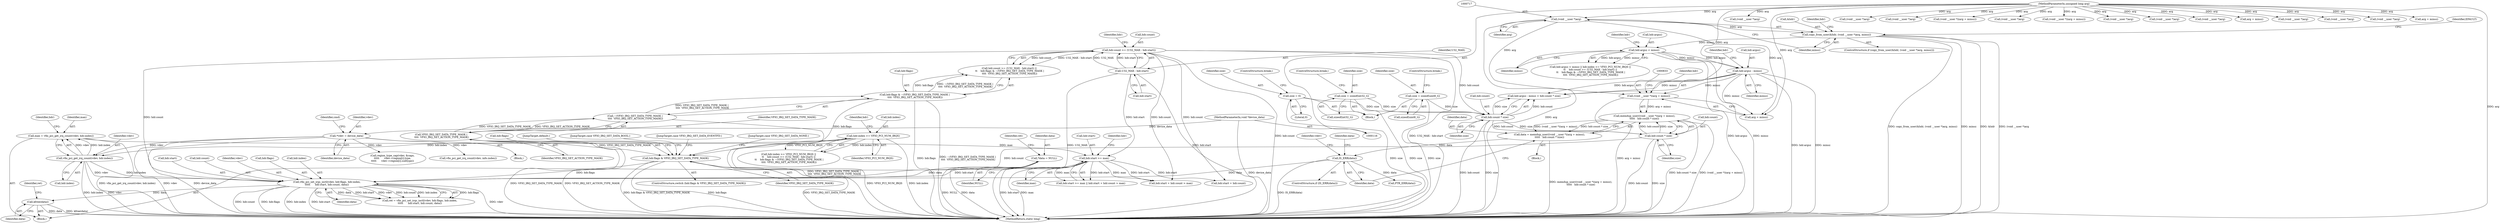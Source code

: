 digraph "0_linux_05692d7005a364add85c6e25a6c4447ce08f913a@API" {
"1000875" [label="(Call,kfree(data))"];
"1000855" [label="(Call,vfio_pci_set_irqs_ioctl(vdev, hdr.flags, hdr.index,\n\t\t\t\t\t      hdr.start, hdr.count, data))"];
"1000759" [label="(Call,vfio_pci_get_irq_count(vdev, hdr.index))"];
"1000122" [label="(Call,*vdev = device_data)"];
"1000117" [label="(MethodParameterIn,void *device_data)"];
"1000731" [label="(Call,hdr.index >= VFIO_PCI_NUM_IRQS)"];
"1000784" [label="(Call,hdr.flags & VFIO_IRQ_SET_DATA_TYPE_MASK)"];
"1000746" [label="(Call,hdr.flags & ~(VFIO_IRQ_SET_DATA_TYPE_MASK |\n \t\t\t\t  VFIO_IRQ_SET_ACTION_TYPE_MASK))"];
"1000750" [label="(Call,~(VFIO_IRQ_SET_DATA_TYPE_MASK |\n \t\t\t\t  VFIO_IRQ_SET_ACTION_TYPE_MASK))"];
"1000751" [label="(Call,VFIO_IRQ_SET_DATA_TYPE_MASK |\n \t\t\t\t  VFIO_IRQ_SET_ACTION_TYPE_MASK)"];
"1000766" [label="(Call,hdr.start >= max)"];
"1000741" [label="(Call,U32_MAX - hdr.start)"];
"1000757" [label="(Call,max = vfio_pci_get_irq_count(vdev, hdr.index))"];
"1000837" [label="(Call,hdr.count * size)"];
"1000821" [label="(Call,hdr.count * size)"];
"1000737" [label="(Call,hdr.count >= (U32_MAX - hdr.start))"];
"1000791" [label="(Call,size = 0)"];
"1000802" [label="(Call,size = sizeof(int32_t))"];
"1000796" [label="(Call,size = sizeof(uint8_t))"];
"1000843" [label="(Call,IS_ERR(data))"];
"1000829" [label="(Call,data = memdup_user((void __user *)(arg + minsz),\n\t\t\t\t\t   hdr.count * size))"];
"1000831" [label="(Call,memdup_user((void __user *)(arg + minsz),\n\t\t\t\t\t   hdr.count * size))"];
"1000832" [label="(Call,(void __user *)(arg + minsz))"];
"1000716" [label="(Call,(void __user *)arg)"];
"1000119" [label="(MethodParameterIn,unsigned long arg)"];
"1000816" [label="(Call,hdr.argsz - minsz)"];
"1000725" [label="(Call,hdr.argsz < minsz)"];
"1000713" [label="(Call,copy_from_user(&hdr, (void __user *)arg, minsz))"];
"1000704" [label="(Call,*data = NULL)"];
"1000716" [label="(Call,(void __user *)arg)"];
"1000866" [label="(Call,hdr.count)"];
"1000839" [label="(Identifier,hdr)"];
"1000743" [label="(Call,hdr.start)"];
"1000488" [label="(Call,region_type_cap(vdev, &caps,\n\t\t\t\t\t      vdev->region[i].type,\n\t\t\t\t\t      vdev->region[i].subtype))"];
"1000792" [label="(Identifier,size)"];
"1000725" [label="(Call,hdr.argsz < minsz)"];
"1000609" [label="(Call,(void __user *)arg)"];
"1000714" [label="(Call,&hdr)"];
"1000686" [label="(Call,(void __user *)arg)"];
"1001122" [label="(Call,(void __user *)arg)"];
"1000761" [label="(Call,hdr.index)"];
"1000797" [label="(Identifier,size)"];
"1001074" [label="(Call,(void __user *)(arg + minsz))"];
"1000733" [label="(Identifier,hdr)"];
"1000876" [label="(Identifier,data)"];
"1000806" [label="(ControlStructure,break;)"];
"1000823" [label="(Identifier,hdr)"];
"1000838" [label="(Call,hdr.count)"];
"1000834" [label="(Call,arg + minsz)"];
"1000758" [label="(Identifier,max)"];
"1000557" [label="(Call,(void __user *)arg)"];
"1001229" [label="(Call,(void __user *)(arg + minsz))"];
"1000815" [label="(Call,hdr.argsz - minsz < hdr.count * size)"];
"1000706" [label="(Identifier,NULL)"];
"1000798" [label="(Call,sizeof(uint8_t))"];
"1000730" [label="(Call,hdr.index >= VFIO_PCI_NUM_IRQS ||\n\t\t    hdr.count >= (U32_MAX - hdr.start) ||\n \t\t    hdr.flags & ~(VFIO_IRQ_SET_DATA_TYPE_MASK |\n \t\t\t\t  VFIO_IRQ_SET_ACTION_TYPE_MASK))"];
"1000724" [label="(Call,hdr.argsz < minsz || hdr.index >= VFIO_PCI_NUM_IRQS ||\n\t\t    hdr.count >= (U32_MAX - hdr.start) ||\n \t\t    hdr.flags & ~(VFIO_IRQ_SET_DATA_TYPE_MASK |\n \t\t\t\t  VFIO_IRQ_SET_ACTION_TYPE_MASK))"];
"1000800" [label="(ControlStructure,break;)"];
"1000747" [label="(Call,hdr.flags)"];
"1000771" [label="(Call,hdr.start + hdr.count > max)"];
"1000794" [label="(ControlStructure,break;)"];
"1000183" [label="(Call,(void __user *)arg)"];
"1000804" [label="(Call,sizeof(int32_t))"];
"1000760" [label="(Identifier,vdev)"];
"1000825" [label="(Identifier,size)"];
"1000732" [label="(Call,hdr.index)"];
"1000841" [label="(Identifier,size)"];
"1000843" [label="(Call,IS_ERR(data))"];
"1000869" [label="(Identifier,data)"];
"1000737" [label="(Call,hdr.count >= (U32_MAX - hdr.start))"];
"1000831" [label="(Call,memdup_user((void __user *)(arg + minsz),\n\t\t\t\t\t   hdr.count * size))"];
"1000700" [label="(Block,)"];
"1000817" [label="(Call,hdr.argsz)"];
"1000719" [label="(Identifier,minsz)"];
"1000768" [label="(Identifier,hdr)"];
"1000801" [label="(JumpTarget,case VFIO_IRQ_SET_DATA_EVENTFD:)"];
"1000748" [label="(Identifier,hdr)"];
"1000735" [label="(Identifier,VFIO_PCI_NUM_IRQS)"];
"1000774" [label="(Identifier,hdr)"];
"1001380" [label="(MethodReturn,static long)"];
"1000832" [label="(Call,(void __user *)(arg + minsz))"];
"1000856" [label="(Identifier,vdev)"];
"1000790" [label="(JumpTarget,case VFIO_IRQ_SET_DATA_NONE:)"];
"1000119" [label="(MethodParameterIn,unsigned long arg)"];
"1000727" [label="(Identifier,hdr)"];
"1000759" [label="(Call,vfio_pci_get_irq_count(vdev, hdr.index))"];
"1000847" [label="(Identifier,data)"];
"1000750" [label="(Call,~(VFIO_IRQ_SET_DATA_TYPE_MASK |\n \t\t\t\t  VFIO_IRQ_SET_ACTION_TYPE_MASK))"];
"1000820" [label="(Identifier,minsz)"];
"1000875" [label="(Call,kfree(data))"];
"1000712" [label="(ControlStructure,if (copy_from_user(&hdr, (void __user *)arg, minsz)))"];
"1000659" [label="(Call,vfio_pci_get_irq_count(vdev, info.index))"];
"1000783" [label="(ControlStructure,switch (hdr.flags & VFIO_IRQ_SET_DATA_TYPE_MASK))"];
"1000851" [label="(Identifier,vdev)"];
"1000802" [label="(Call,size = sizeof(int32_t))"];
"1000767" [label="(Call,hdr.start)"];
"1000738" [label="(Call,hdr.count)"];
"1000770" [label="(Identifier,max)"];
"1000710" [label="(Identifier,ret)"];
"1000791" [label="(Call,size = 0)"];
"1000765" [label="(Call,hdr.start >= max || hdr.start + hdr.count > max)"];
"1000857" [label="(Call,hdr.flags)"];
"1000846" [label="(Call,PTR_ERR(data))"];
"1000136" [label="(Call,(void __user *)arg)"];
"1000718" [label="(Identifier,arg)"];
"1000842" [label="(ControlStructure,if (IS_ERR(data)))"];
"1000796" [label="(Call,size = sizeof(uint8_t))"];
"1000785" [label="(Call,hdr.flags)"];
"1000860" [label="(Call,hdr.index)"];
"1000123" [label="(Identifier,vdev)"];
"1000120" [label="(Block,)"];
"1000739" [label="(Identifier,hdr)"];
"1000793" [label="(Literal,0)"];
"1000813" [label="(Block,)"];
"1000117" [label="(MethodParameterIn,void *device_data)"];
"1000212" [label="(Call,(void __user *)arg)"];
"1001231" [label="(Call,arg + minsz)"];
"1000731" [label="(Call,hdr.index >= VFIO_PCI_NUM_IRQS)"];
"1000844" [label="(Identifier,data)"];
"1000766" [label="(Call,hdr.start >= max)"];
"1000729" [label="(Identifier,minsz)"];
"1000124" [label="(Identifier,device_data)"];
"1000736" [label="(Call,hdr.count >= (U32_MAX - hdr.start) ||\n \t\t    hdr.flags & ~(VFIO_IRQ_SET_DATA_TYPE_MASK |\n \t\t\t\t  VFIO_IRQ_SET_ACTION_TYPE_MASK))"];
"1000722" [label="(Identifier,EFAULT)"];
"1000803" [label="(Identifier,size)"];
"1000807" [label="(JumpTarget,default:)"];
"1000788" [label="(Identifier,VFIO_IRQ_SET_DATA_TYPE_MASK)"];
"1000863" [label="(Call,hdr.start)"];
"1000816" [label="(Call,hdr.argsz - minsz)"];
"1000128" [label="(Identifier,cmd)"];
"1000821" [label="(Call,hdr.count * size)"];
"1000705" [label="(Identifier,data)"];
"1000784" [label="(Call,hdr.flags & VFIO_IRQ_SET_DATA_TYPE_MASK)"];
"1000855" [label="(Call,vfio_pci_set_irqs_ioctl(vdev, hdr.flags, hdr.index,\n\t\t\t\t\t      hdr.start, hdr.count, data))"];
"1000704" [label="(Call,*data = NULL)"];
"1000757" [label="(Call,max = vfio_pci_get_irq_count(vdev, hdr.index))"];
"1000853" [label="(Call,ret = vfio_pci_set_irqs_ioctl(vdev, hdr.flags, hdr.index,\n\t\t\t\t\t      hdr.start, hdr.count, data))"];
"1001058" [label="(Call,(void __user *)arg)"];
"1000752" [label="(Identifier,VFIO_IRQ_SET_DATA_TYPE_MASK)"];
"1000122" [label="(Call,*vdev = device_data)"];
"1000789" [label="(Block,)"];
"1000589" [label="(Call,(void __user *)arg)"];
"1000741" [label="(Call,U32_MAX - hdr.start)"];
"1000746" [label="(Call,hdr.flags & ~(VFIO_IRQ_SET_DATA_TYPE_MASK |\n \t\t\t\t  VFIO_IRQ_SET_ACTION_TYPE_MASK))"];
"1000795" [label="(JumpTarget,case VFIO_IRQ_SET_DATA_BOOL:)"];
"1000837" [label="(Call,hdr.count * size)"];
"1000822" [label="(Call,hdr.count)"];
"1000751" [label="(Call,VFIO_IRQ_SET_DATA_TYPE_MASK |\n \t\t\t\t  VFIO_IRQ_SET_ACTION_TYPE_MASK)"];
"1000922" [label="(Call,(void __user *)arg)"];
"1000753" [label="(Identifier,VFIO_IRQ_SET_ACTION_TYPE_MASK)"];
"1000713" [label="(Call,copy_from_user(&hdr, (void __user *)arg, minsz))"];
"1000772" [label="(Call,hdr.start + hdr.count)"];
"1000829" [label="(Call,data = memdup_user((void __user *)(arg + minsz),\n\t\t\t\t\t   hdr.count * size))"];
"1000830" [label="(Identifier,data)"];
"1000742" [label="(Identifier,U32_MAX)"];
"1000878" [label="(Identifier,ret)"];
"1000726" [label="(Call,hdr.argsz)"];
"1001076" [label="(Call,arg + minsz)"];
"1000875" -> "1000700"  [label="AST: "];
"1000875" -> "1000876"  [label="CFG: "];
"1000876" -> "1000875"  [label="AST: "];
"1000878" -> "1000875"  [label="CFG: "];
"1000875" -> "1001380"  [label="DDG: data"];
"1000875" -> "1001380"  [label="DDG: kfree(data)"];
"1000855" -> "1000875"  [label="DDG: data"];
"1000855" -> "1000853"  [label="AST: "];
"1000855" -> "1000869"  [label="CFG: "];
"1000856" -> "1000855"  [label="AST: "];
"1000857" -> "1000855"  [label="AST: "];
"1000860" -> "1000855"  [label="AST: "];
"1000863" -> "1000855"  [label="AST: "];
"1000866" -> "1000855"  [label="AST: "];
"1000869" -> "1000855"  [label="AST: "];
"1000853" -> "1000855"  [label="CFG: "];
"1000855" -> "1001380"  [label="DDG: hdr.count"];
"1000855" -> "1001380"  [label="DDG: hdr.flags"];
"1000855" -> "1001380"  [label="DDG: hdr.index"];
"1000855" -> "1001380"  [label="DDG: hdr.start"];
"1000855" -> "1001380"  [label="DDG: vdev"];
"1000855" -> "1000853"  [label="DDG: hdr.flags"];
"1000855" -> "1000853"  [label="DDG: data"];
"1000855" -> "1000853"  [label="DDG: hdr.start"];
"1000855" -> "1000853"  [label="DDG: vdev"];
"1000855" -> "1000853"  [label="DDG: hdr.count"];
"1000855" -> "1000853"  [label="DDG: hdr.index"];
"1000759" -> "1000855"  [label="DDG: vdev"];
"1000759" -> "1000855"  [label="DDG: hdr.index"];
"1000784" -> "1000855"  [label="DDG: hdr.flags"];
"1000766" -> "1000855"  [label="DDG: hdr.start"];
"1000837" -> "1000855"  [label="DDG: hdr.count"];
"1000737" -> "1000855"  [label="DDG: hdr.count"];
"1000843" -> "1000855"  [label="DDG: data"];
"1000704" -> "1000855"  [label="DDG: data"];
"1000759" -> "1000757"  [label="AST: "];
"1000759" -> "1000761"  [label="CFG: "];
"1000760" -> "1000759"  [label="AST: "];
"1000761" -> "1000759"  [label="AST: "];
"1000757" -> "1000759"  [label="CFG: "];
"1000759" -> "1001380"  [label="DDG: vdev"];
"1000759" -> "1001380"  [label="DDG: hdr.index"];
"1000759" -> "1000757"  [label="DDG: vdev"];
"1000759" -> "1000757"  [label="DDG: hdr.index"];
"1000122" -> "1000759"  [label="DDG: vdev"];
"1000731" -> "1000759"  [label="DDG: hdr.index"];
"1000122" -> "1000120"  [label="AST: "];
"1000122" -> "1000124"  [label="CFG: "];
"1000123" -> "1000122"  [label="AST: "];
"1000124" -> "1000122"  [label="AST: "];
"1000128" -> "1000122"  [label="CFG: "];
"1000122" -> "1001380"  [label="DDG: vdev"];
"1000122" -> "1001380"  [label="DDG: device_data"];
"1000117" -> "1000122"  [label="DDG: device_data"];
"1000122" -> "1000488"  [label="DDG: vdev"];
"1000122" -> "1000659"  [label="DDG: vdev"];
"1000117" -> "1000116"  [label="AST: "];
"1000117" -> "1001380"  [label="DDG: device_data"];
"1000731" -> "1000730"  [label="AST: "];
"1000731" -> "1000735"  [label="CFG: "];
"1000732" -> "1000731"  [label="AST: "];
"1000735" -> "1000731"  [label="AST: "];
"1000739" -> "1000731"  [label="CFG: "];
"1000730" -> "1000731"  [label="CFG: "];
"1000731" -> "1001380"  [label="DDG: VFIO_PCI_NUM_IRQS"];
"1000731" -> "1001380"  [label="DDG: hdr.index"];
"1000731" -> "1000730"  [label="DDG: hdr.index"];
"1000731" -> "1000730"  [label="DDG: VFIO_PCI_NUM_IRQS"];
"1000784" -> "1000783"  [label="AST: "];
"1000784" -> "1000788"  [label="CFG: "];
"1000785" -> "1000784"  [label="AST: "];
"1000788" -> "1000784"  [label="AST: "];
"1000790" -> "1000784"  [label="CFG: "];
"1000795" -> "1000784"  [label="CFG: "];
"1000801" -> "1000784"  [label="CFG: "];
"1000807" -> "1000784"  [label="CFG: "];
"1000784" -> "1001380"  [label="DDG: hdr.flags"];
"1000784" -> "1001380"  [label="DDG: VFIO_IRQ_SET_DATA_TYPE_MASK"];
"1000784" -> "1001380"  [label="DDG: hdr.flags & VFIO_IRQ_SET_DATA_TYPE_MASK"];
"1000746" -> "1000784"  [label="DDG: hdr.flags"];
"1000751" -> "1000784"  [label="DDG: VFIO_IRQ_SET_DATA_TYPE_MASK"];
"1000746" -> "1000736"  [label="AST: "];
"1000746" -> "1000750"  [label="CFG: "];
"1000747" -> "1000746"  [label="AST: "];
"1000750" -> "1000746"  [label="AST: "];
"1000736" -> "1000746"  [label="CFG: "];
"1000746" -> "1001380"  [label="DDG: hdr.flags"];
"1000746" -> "1001380"  [label="DDG: ~(VFIO_IRQ_SET_DATA_TYPE_MASK |\n \t\t\t\t  VFIO_IRQ_SET_ACTION_TYPE_MASK)"];
"1000746" -> "1000736"  [label="DDG: hdr.flags"];
"1000746" -> "1000736"  [label="DDG: ~(VFIO_IRQ_SET_DATA_TYPE_MASK |\n \t\t\t\t  VFIO_IRQ_SET_ACTION_TYPE_MASK)"];
"1000750" -> "1000746"  [label="DDG: VFIO_IRQ_SET_DATA_TYPE_MASK |\n \t\t\t\t  VFIO_IRQ_SET_ACTION_TYPE_MASK"];
"1000750" -> "1000751"  [label="CFG: "];
"1000751" -> "1000750"  [label="AST: "];
"1000750" -> "1001380"  [label="DDG: VFIO_IRQ_SET_DATA_TYPE_MASK |\n \t\t\t\t  VFIO_IRQ_SET_ACTION_TYPE_MASK"];
"1000751" -> "1000750"  [label="DDG: VFIO_IRQ_SET_DATA_TYPE_MASK"];
"1000751" -> "1000750"  [label="DDG: VFIO_IRQ_SET_ACTION_TYPE_MASK"];
"1000751" -> "1000753"  [label="CFG: "];
"1000752" -> "1000751"  [label="AST: "];
"1000753" -> "1000751"  [label="AST: "];
"1000751" -> "1001380"  [label="DDG: VFIO_IRQ_SET_ACTION_TYPE_MASK"];
"1000751" -> "1001380"  [label="DDG: VFIO_IRQ_SET_DATA_TYPE_MASK"];
"1000766" -> "1000765"  [label="AST: "];
"1000766" -> "1000770"  [label="CFG: "];
"1000767" -> "1000766"  [label="AST: "];
"1000770" -> "1000766"  [label="AST: "];
"1000774" -> "1000766"  [label="CFG: "];
"1000765" -> "1000766"  [label="CFG: "];
"1000766" -> "1001380"  [label="DDG: hdr.start"];
"1000766" -> "1001380"  [label="DDG: max"];
"1000766" -> "1000765"  [label="DDG: hdr.start"];
"1000766" -> "1000765"  [label="DDG: max"];
"1000741" -> "1000766"  [label="DDG: hdr.start"];
"1000757" -> "1000766"  [label="DDG: max"];
"1000766" -> "1000771"  [label="DDG: hdr.start"];
"1000766" -> "1000771"  [label="DDG: max"];
"1000766" -> "1000772"  [label="DDG: hdr.start"];
"1000741" -> "1000737"  [label="AST: "];
"1000741" -> "1000743"  [label="CFG: "];
"1000742" -> "1000741"  [label="AST: "];
"1000743" -> "1000741"  [label="AST: "];
"1000737" -> "1000741"  [label="CFG: "];
"1000741" -> "1001380"  [label="DDG: U32_MAX"];
"1000741" -> "1001380"  [label="DDG: hdr.start"];
"1000741" -> "1000737"  [label="DDG: U32_MAX"];
"1000741" -> "1000737"  [label="DDG: hdr.start"];
"1000757" -> "1000700"  [label="AST: "];
"1000758" -> "1000757"  [label="AST: "];
"1000768" -> "1000757"  [label="CFG: "];
"1000757" -> "1001380"  [label="DDG: vfio_pci_get_irq_count(vdev, hdr.index)"];
"1000837" -> "1000831"  [label="AST: "];
"1000837" -> "1000841"  [label="CFG: "];
"1000838" -> "1000837"  [label="AST: "];
"1000841" -> "1000837"  [label="AST: "];
"1000831" -> "1000837"  [label="CFG: "];
"1000837" -> "1001380"  [label="DDG: hdr.count"];
"1000837" -> "1001380"  [label="DDG: size"];
"1000837" -> "1000831"  [label="DDG: hdr.count"];
"1000837" -> "1000831"  [label="DDG: size"];
"1000821" -> "1000837"  [label="DDG: hdr.count"];
"1000821" -> "1000837"  [label="DDG: size"];
"1000821" -> "1000815"  [label="AST: "];
"1000821" -> "1000825"  [label="CFG: "];
"1000822" -> "1000821"  [label="AST: "];
"1000825" -> "1000821"  [label="AST: "];
"1000815" -> "1000821"  [label="CFG: "];
"1000821" -> "1001380"  [label="DDG: size"];
"1000821" -> "1001380"  [label="DDG: hdr.count"];
"1000821" -> "1000815"  [label="DDG: hdr.count"];
"1000821" -> "1000815"  [label="DDG: size"];
"1000737" -> "1000821"  [label="DDG: hdr.count"];
"1000791" -> "1000821"  [label="DDG: size"];
"1000802" -> "1000821"  [label="DDG: size"];
"1000796" -> "1000821"  [label="DDG: size"];
"1000737" -> "1000736"  [label="AST: "];
"1000738" -> "1000737"  [label="AST: "];
"1000748" -> "1000737"  [label="CFG: "];
"1000736" -> "1000737"  [label="CFG: "];
"1000737" -> "1001380"  [label="DDG: hdr.count"];
"1000737" -> "1001380"  [label="DDG: U32_MAX - hdr.start"];
"1000737" -> "1000736"  [label="DDG: hdr.count"];
"1000737" -> "1000736"  [label="DDG: U32_MAX - hdr.start"];
"1000737" -> "1000771"  [label="DDG: hdr.count"];
"1000737" -> "1000772"  [label="DDG: hdr.count"];
"1000791" -> "1000789"  [label="AST: "];
"1000791" -> "1000793"  [label="CFG: "];
"1000792" -> "1000791"  [label="AST: "];
"1000793" -> "1000791"  [label="AST: "];
"1000794" -> "1000791"  [label="CFG: "];
"1000791" -> "1001380"  [label="DDG: size"];
"1000802" -> "1000789"  [label="AST: "];
"1000802" -> "1000804"  [label="CFG: "];
"1000803" -> "1000802"  [label="AST: "];
"1000804" -> "1000802"  [label="AST: "];
"1000806" -> "1000802"  [label="CFG: "];
"1000802" -> "1001380"  [label="DDG: size"];
"1000796" -> "1000789"  [label="AST: "];
"1000796" -> "1000798"  [label="CFG: "];
"1000797" -> "1000796"  [label="AST: "];
"1000798" -> "1000796"  [label="AST: "];
"1000800" -> "1000796"  [label="CFG: "];
"1000796" -> "1001380"  [label="DDG: size"];
"1000843" -> "1000842"  [label="AST: "];
"1000843" -> "1000844"  [label="CFG: "];
"1000844" -> "1000843"  [label="AST: "];
"1000847" -> "1000843"  [label="CFG: "];
"1000851" -> "1000843"  [label="CFG: "];
"1000843" -> "1001380"  [label="DDG: IS_ERR(data)"];
"1000829" -> "1000843"  [label="DDG: data"];
"1000843" -> "1000846"  [label="DDG: data"];
"1000829" -> "1000813"  [label="AST: "];
"1000829" -> "1000831"  [label="CFG: "];
"1000830" -> "1000829"  [label="AST: "];
"1000831" -> "1000829"  [label="AST: "];
"1000844" -> "1000829"  [label="CFG: "];
"1000829" -> "1001380"  [label="DDG: memdup_user((void __user *)(arg + minsz),\n\t\t\t\t\t   hdr.count * size)"];
"1000831" -> "1000829"  [label="DDG: (void __user *)(arg + minsz)"];
"1000831" -> "1000829"  [label="DDG: hdr.count * size"];
"1000832" -> "1000831"  [label="AST: "];
"1000831" -> "1001380"  [label="DDG: (void __user *)(arg + minsz)"];
"1000831" -> "1001380"  [label="DDG: hdr.count * size"];
"1000832" -> "1000831"  [label="DDG: arg + minsz"];
"1000832" -> "1000834"  [label="CFG: "];
"1000833" -> "1000832"  [label="AST: "];
"1000834" -> "1000832"  [label="AST: "];
"1000839" -> "1000832"  [label="CFG: "];
"1000832" -> "1001380"  [label="DDG: arg + minsz"];
"1000716" -> "1000832"  [label="DDG: arg"];
"1000119" -> "1000832"  [label="DDG: arg"];
"1000816" -> "1000832"  [label="DDG: minsz"];
"1000716" -> "1000713"  [label="AST: "];
"1000716" -> "1000718"  [label="CFG: "];
"1000717" -> "1000716"  [label="AST: "];
"1000718" -> "1000716"  [label="AST: "];
"1000719" -> "1000716"  [label="CFG: "];
"1000716" -> "1001380"  [label="DDG: arg"];
"1000716" -> "1000713"  [label="DDG: arg"];
"1000119" -> "1000716"  [label="DDG: arg"];
"1000716" -> "1000834"  [label="DDG: arg"];
"1000119" -> "1000116"  [label="AST: "];
"1000119" -> "1001380"  [label="DDG: arg"];
"1000119" -> "1000136"  [label="DDG: arg"];
"1000119" -> "1000183"  [label="DDG: arg"];
"1000119" -> "1000212"  [label="DDG: arg"];
"1000119" -> "1000557"  [label="DDG: arg"];
"1000119" -> "1000589"  [label="DDG: arg"];
"1000119" -> "1000609"  [label="DDG: arg"];
"1000119" -> "1000686"  [label="DDG: arg"];
"1000119" -> "1000834"  [label="DDG: arg"];
"1000119" -> "1000922"  [label="DDG: arg"];
"1000119" -> "1001058"  [label="DDG: arg"];
"1000119" -> "1001074"  [label="DDG: arg"];
"1000119" -> "1001076"  [label="DDG: arg"];
"1000119" -> "1001122"  [label="DDG: arg"];
"1000119" -> "1001229"  [label="DDG: arg"];
"1000119" -> "1001231"  [label="DDG: arg"];
"1000816" -> "1000815"  [label="AST: "];
"1000816" -> "1000820"  [label="CFG: "];
"1000817" -> "1000816"  [label="AST: "];
"1000820" -> "1000816"  [label="AST: "];
"1000823" -> "1000816"  [label="CFG: "];
"1000816" -> "1001380"  [label="DDG: hdr.argsz"];
"1000816" -> "1001380"  [label="DDG: minsz"];
"1000816" -> "1000815"  [label="DDG: hdr.argsz"];
"1000816" -> "1000815"  [label="DDG: minsz"];
"1000725" -> "1000816"  [label="DDG: hdr.argsz"];
"1000725" -> "1000816"  [label="DDG: minsz"];
"1000816" -> "1000834"  [label="DDG: minsz"];
"1000725" -> "1000724"  [label="AST: "];
"1000725" -> "1000729"  [label="CFG: "];
"1000726" -> "1000725"  [label="AST: "];
"1000729" -> "1000725"  [label="AST: "];
"1000733" -> "1000725"  [label="CFG: "];
"1000724" -> "1000725"  [label="CFG: "];
"1000725" -> "1001380"  [label="DDG: minsz"];
"1000725" -> "1001380"  [label="DDG: hdr.argsz"];
"1000725" -> "1000724"  [label="DDG: hdr.argsz"];
"1000725" -> "1000724"  [label="DDG: minsz"];
"1000713" -> "1000725"  [label="DDG: minsz"];
"1000713" -> "1000712"  [label="AST: "];
"1000713" -> "1000719"  [label="CFG: "];
"1000714" -> "1000713"  [label="AST: "];
"1000719" -> "1000713"  [label="AST: "];
"1000722" -> "1000713"  [label="CFG: "];
"1000727" -> "1000713"  [label="CFG: "];
"1000713" -> "1001380"  [label="DDG: &hdr"];
"1000713" -> "1001380"  [label="DDG: (void __user *)arg"];
"1000713" -> "1001380"  [label="DDG: copy_from_user(&hdr, (void __user *)arg, minsz)"];
"1000713" -> "1001380"  [label="DDG: minsz"];
"1000704" -> "1000700"  [label="AST: "];
"1000704" -> "1000706"  [label="CFG: "];
"1000705" -> "1000704"  [label="AST: "];
"1000706" -> "1000704"  [label="AST: "];
"1000710" -> "1000704"  [label="CFG: "];
"1000704" -> "1001380"  [label="DDG: NULL"];
"1000704" -> "1001380"  [label="DDG: data"];
}
